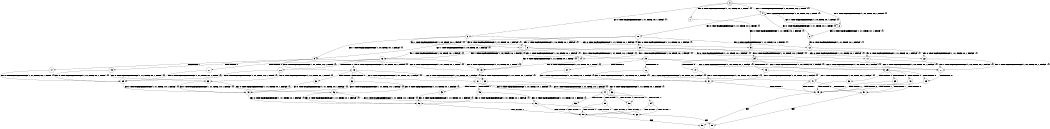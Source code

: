 digraph BCG {
size = "7, 10.5";
center = TRUE;
node [shape = circle];
0 [peripheries = 2];
0 -> 1 [label = "EX !0 !ATOMIC_EXCH_BRANCH (1, +1, TRUE, +0, 1, TRUE) !{}"];
0 -> 2 [label = "EX !1 !ATOMIC_EXCH_BRANCH (1, +0, TRUE, +0, 1, TRUE) !{}"];
0 -> 3 [label = "EX !0 !ATOMIC_EXCH_BRANCH (1, +1, TRUE, +0, 1, TRUE) !{}"];
0 -> 4 [label = "EX !1 !ATOMIC_EXCH_BRANCH (1, +0, TRUE, +0, 1, TRUE) !{}"];
1 -> 5 [label = "EX !0 !ATOMIC_EXCH_BRANCH (1, +1, TRUE, +0, 1, FALSE) !{}"];
2 -> 6 [label = "EX !0 !ATOMIC_EXCH_BRANCH (1, +1, TRUE, +0, 1, TRUE) !{}"];
3 -> 5 [label = "EX !0 !ATOMIC_EXCH_BRANCH (1, +1, TRUE, +0, 1, FALSE) !{}"];
3 -> 7 [label = "EX !1 !ATOMIC_EXCH_BRANCH (1, +0, TRUE, +0, 1, FALSE) !{}"];
3 -> 8 [label = "EX !0 !ATOMIC_EXCH_BRANCH (1, +1, TRUE, +0, 1, FALSE) !{}"];
3 -> 9 [label = "EX !1 !ATOMIC_EXCH_BRANCH (1, +0, TRUE, +0, 1, FALSE) !{}"];
4 -> 2 [label = "EX !1 !ATOMIC_EXCH_BRANCH (1, +0, TRUE, +0, 1, TRUE) !{}"];
4 -> 6 [label = "EX !0 !ATOMIC_EXCH_BRANCH (1, +1, TRUE, +0, 1, TRUE) !{}"];
4 -> 4 [label = "EX !1 !ATOMIC_EXCH_BRANCH (1, +0, TRUE, +0, 1, TRUE) !{}"];
4 -> 10 [label = "EX !0 !ATOMIC_EXCH_BRANCH (1, +1, TRUE, +0, 1, TRUE) !{}"];
5 -> 11 [label = "EX !0 !ATOMIC_EXCH_BRANCH (1, +1, TRUE, +0, 1, FALSE) !{}"];
6 -> 12 [label = "EX !0 !ATOMIC_EXCH_BRANCH (1, +1, TRUE, +0, 1, FALSE) !{}"];
7 -> 13 [label = "EX !0 !ATOMIC_EXCH_BRANCH (1, +1, TRUE, +0, 1, TRUE) !{}"];
8 -> 11 [label = "EX !0 !ATOMIC_EXCH_BRANCH (1, +1, TRUE, +0, 1, FALSE) !{}"];
8 -> 14 [label = "EX !1 !ATOMIC_EXCH_BRANCH (1, +0, TRUE, +0, 1, FALSE) !{}"];
8 -> 15 [label = "EX !0 !ATOMIC_EXCH_BRANCH (1, +1, TRUE, +0, 1, FALSE) !{}"];
8 -> 16 [label = "EX !1 !ATOMIC_EXCH_BRANCH (1, +0, TRUE, +0, 1, FALSE) !{}"];
9 -> 13 [label = "EX !0 !ATOMIC_EXCH_BRANCH (1, +1, TRUE, +0, 1, TRUE) !{}"];
9 -> 17 [label = "TERMINATE !1"];
9 -> 18 [label = "EX !0 !ATOMIC_EXCH_BRANCH (1, +1, TRUE, +0, 1, TRUE) !{}"];
9 -> 19 [label = "TERMINATE !1"];
10 -> 12 [label = "EX !0 !ATOMIC_EXCH_BRANCH (1, +1, TRUE, +0, 1, FALSE) !{}"];
10 -> 7 [label = "EX !1 !ATOMIC_EXCH_BRANCH (1, +0, TRUE, +0, 1, FALSE) !{}"];
10 -> 20 [label = "EX !0 !ATOMIC_EXCH_BRANCH (1, +1, TRUE, +0, 1, FALSE) !{}"];
10 -> 9 [label = "EX !1 !ATOMIC_EXCH_BRANCH (1, +0, TRUE, +0, 1, FALSE) !{}"];
11 -> 21 [label = "EX !1 !ATOMIC_EXCH_BRANCH (1, +0, TRUE, +0, 1, FALSE) !{}"];
12 -> 22 [label = "EX !0 !ATOMIC_EXCH_BRANCH (1, +1, TRUE, +0, 1, FALSE) !{}"];
13 -> 23 [label = "EX !0 !ATOMIC_EXCH_BRANCH (1, +1, TRUE, +0, 1, FALSE) !{}"];
14 -> 13 [label = "EX !0 !ATOMIC_EXCH_BRANCH (1, +1, TRUE, +0, 1, TRUE) !{}"];
15 -> 21 [label = "EX !1 !ATOMIC_EXCH_BRANCH (1, +0, TRUE, +0, 1, FALSE) !{}"];
15 -> 24 [label = "TERMINATE !0"];
15 -> 25 [label = "EX !1 !ATOMIC_EXCH_BRANCH (1, +0, TRUE, +0, 1, FALSE) !{}"];
15 -> 26 [label = "TERMINATE !0"];
16 -> 13 [label = "EX !0 !ATOMIC_EXCH_BRANCH (1, +1, TRUE, +0, 1, TRUE) !{}"];
16 -> 27 [label = "TERMINATE !1"];
16 -> 18 [label = "EX !0 !ATOMIC_EXCH_BRANCH (1, +1, TRUE, +0, 1, TRUE) !{}"];
16 -> 28 [label = "TERMINATE !1"];
17 -> 29 [label = "EX !0 !ATOMIC_EXCH_BRANCH (1, +1, TRUE, +0, 1, TRUE) !{}"];
18 -> 23 [label = "EX !0 !ATOMIC_EXCH_BRANCH (1, +1, TRUE, +0, 1, FALSE) !{}"];
18 -> 30 [label = "TERMINATE !1"];
18 -> 31 [label = "EX !0 !ATOMIC_EXCH_BRANCH (1, +1, TRUE, +0, 1, FALSE) !{}"];
18 -> 32 [label = "TERMINATE !1"];
19 -> 29 [label = "EX !0 !ATOMIC_EXCH_BRANCH (1, +1, TRUE, +0, 1, TRUE) !{}"];
19 -> 33 [label = "EX !0 !ATOMIC_EXCH_BRANCH (1, +1, TRUE, +0, 1, TRUE) !{}"];
20 -> 22 [label = "EX !0 !ATOMIC_EXCH_BRANCH (1, +1, TRUE, +0, 1, FALSE) !{}"];
20 -> 14 [label = "EX !1 !ATOMIC_EXCH_BRANCH (1, +0, TRUE, +0, 1, FALSE) !{}"];
20 -> 34 [label = "EX !0 !ATOMIC_EXCH_BRANCH (1, +1, TRUE, +0, 1, FALSE) !{}"];
20 -> 16 [label = "EX !1 !ATOMIC_EXCH_BRANCH (1, +0, TRUE, +0, 1, FALSE) !{}"];
21 -> 35 [label = "TERMINATE !0"];
22 -> 21 [label = "EX !1 !ATOMIC_EXCH_BRANCH (1, +0, TRUE, +0, 1, FALSE) !{}"];
23 -> 36 [label = "EX !0 !ATOMIC_EXCH_BRANCH (1, +1, TRUE, +0, 1, FALSE) !{}"];
24 -> 37 [label = "EX !1 !ATOMIC_EXCH_BRANCH (1, +0, TRUE, +0, 1, FALSE) !{}"];
25 -> 35 [label = "TERMINATE !0"];
25 -> 38 [label = "TERMINATE !1"];
25 -> 39 [label = "TERMINATE !0"];
25 -> 40 [label = "TERMINATE !1"];
26 -> 37 [label = "EX !1 !ATOMIC_EXCH_BRANCH (1, +0, TRUE, +0, 1, FALSE) !{}"];
26 -> 41 [label = "EX !1 !ATOMIC_EXCH_BRANCH (1, +0, TRUE, +0, 1, FALSE) !{}"];
27 -> 29 [label = "EX !0 !ATOMIC_EXCH_BRANCH (1, +1, TRUE, +0, 1, TRUE) !{}"];
28 -> 29 [label = "EX !0 !ATOMIC_EXCH_BRANCH (1, +1, TRUE, +0, 1, TRUE) !{}"];
28 -> 33 [label = "EX !0 !ATOMIC_EXCH_BRANCH (1, +1, TRUE, +0, 1, TRUE) !{}"];
29 -> 42 [label = "EX !0 !ATOMIC_EXCH_BRANCH (1, +1, TRUE, +0, 1, FALSE) !{}"];
30 -> 42 [label = "EX !0 !ATOMIC_EXCH_BRANCH (1, +1, TRUE, +0, 1, FALSE) !{}"];
31 -> 36 [label = "EX !0 !ATOMIC_EXCH_BRANCH (1, +1, TRUE, +0, 1, FALSE) !{}"];
31 -> 43 [label = "TERMINATE !1"];
31 -> 44 [label = "EX !0 !ATOMIC_EXCH_BRANCH (1, +1, TRUE, +0, 1, FALSE) !{}"];
31 -> 45 [label = "TERMINATE !1"];
32 -> 42 [label = "EX !0 !ATOMIC_EXCH_BRANCH (1, +1, TRUE, +0, 1, FALSE) !{}"];
32 -> 46 [label = "EX !0 !ATOMIC_EXCH_BRANCH (1, +1, TRUE, +0, 1, FALSE) !{}"];
33 -> 42 [label = "EX !0 !ATOMIC_EXCH_BRANCH (1, +1, TRUE, +0, 1, FALSE) !{}"];
33 -> 46 [label = "EX !0 !ATOMIC_EXCH_BRANCH (1, +1, TRUE, +0, 1, FALSE) !{}"];
34 -> 21 [label = "EX !1 !ATOMIC_EXCH_BRANCH (1, +0, TRUE, +0, 1, FALSE) !{}"];
34 -> 47 [label = "TERMINATE !0"];
34 -> 25 [label = "EX !1 !ATOMIC_EXCH_BRANCH (1, +0, TRUE, +0, 1, FALSE) !{}"];
34 -> 48 [label = "TERMINATE !0"];
35 -> 49 [label = "TERMINATE !1"];
36 -> 50 [label = "TERMINATE !0"];
37 -> 49 [label = "TERMINATE !1"];
38 -> 49 [label = "TERMINATE !0"];
39 -> 49 [label = "TERMINATE !1"];
39 -> 51 [label = "TERMINATE !1"];
40 -> 49 [label = "TERMINATE !0"];
40 -> 51 [label = "TERMINATE !0"];
41 -> 49 [label = "TERMINATE !1"];
41 -> 51 [label = "TERMINATE !1"];
42 -> 52 [label = "EX !0 !ATOMIC_EXCH_BRANCH (1, +1, TRUE, +0, 1, FALSE) !{}"];
43 -> 52 [label = "EX !0 !ATOMIC_EXCH_BRANCH (1, +1, TRUE, +0, 1, FALSE) !{}"];
44 -> 50 [label = "TERMINATE !0"];
44 -> 53 [label = "TERMINATE !1"];
44 -> 54 [label = "TERMINATE !0"];
44 -> 55 [label = "TERMINATE !1"];
45 -> 52 [label = "EX !0 !ATOMIC_EXCH_BRANCH (1, +1, TRUE, +0, 1, FALSE) !{}"];
45 -> 56 [label = "EX !0 !ATOMIC_EXCH_BRANCH (1, +1, TRUE, +0, 1, FALSE) !{}"];
46 -> 52 [label = "EX !0 !ATOMIC_EXCH_BRANCH (1, +1, TRUE, +0, 1, FALSE) !{}"];
46 -> 56 [label = "EX !0 !ATOMIC_EXCH_BRANCH (1, +1, TRUE, +0, 1, FALSE) !{}"];
47 -> 37 [label = "EX !1 !ATOMIC_EXCH_BRANCH (1, +0, TRUE, +0, 1, FALSE) !{}"];
48 -> 37 [label = "EX !1 !ATOMIC_EXCH_BRANCH (1, +0, TRUE, +0, 1, FALSE) !{}"];
48 -> 41 [label = "EX !1 !ATOMIC_EXCH_BRANCH (1, +0, TRUE, +0, 1, FALSE) !{}"];
49 -> 57 [label = "exit"];
50 -> 58 [label = "TERMINATE !1"];
51 -> 59 [label = "exit"];
52 -> 58 [label = "TERMINATE !0"];
53 -> 58 [label = "TERMINATE !0"];
54 -> 58 [label = "TERMINATE !1"];
54 -> 60 [label = "TERMINATE !1"];
55 -> 58 [label = "TERMINATE !0"];
55 -> 60 [label = "TERMINATE !0"];
56 -> 58 [label = "TERMINATE !0"];
56 -> 60 [label = "TERMINATE !0"];
58 -> 57 [label = "exit"];
60 -> 59 [label = "exit"];
}
